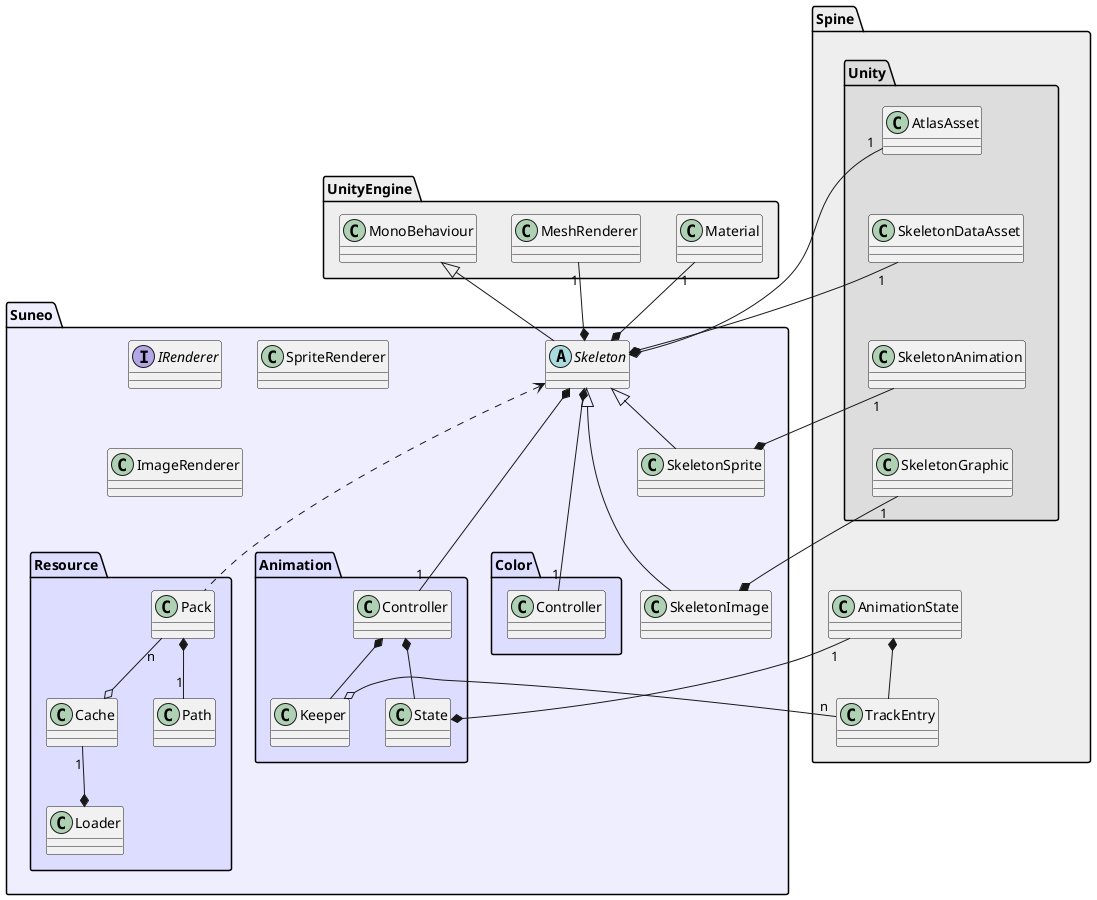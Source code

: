 @startuml

namespace UnityEngine #EEEEEE {
    class MonoBehaviour
    class Material
    class MeshRenderer
}

namespace Spine #EEEEEE {
    class AnimationState
    class TrackEntry

    namespace Unity #DDDDDD {
        class AtlasAsset
        class SkeletonDataAsset
        class SkeletonGraphic
        class SkeletonAnimation

        AtlasAsset -[hidden]- SkeletonDataAsset
        SkeletonDataAsset -[hidden]- SkeletonAnimation
        SkeletonAnimation -[hidden]- SkeletonGraphic
    }

    Spine.Unity    -[hidden]---- AnimationState
    AnimationState *-- TrackEntry    
}

namespace Suneo #EEEEFF {
    abstract class Skeleton
    class SkeletonSprite
    class SkeletonImage

    interface IRenderer
    class SpriteRenderer
    class ImageRenderer

    namespace Resource #DDDDFF {
        class Cache
        class Loader
        class Path
        class Pack
    }

    namespace Animation #DDDDFF {
        class Controller
        class Keeper
        class State
    }

    namespace Color #DDDDFF {
        class Controller
    }
}

UnityEngine.MonoBehaviour <|--   Suneo.Skeleton
UnityEngine.Material      "1" -* Suneo.Skeleton
UnityEngine.MeshRenderer  "1" -* Suneo.Skeleton

Spine.Unity.AtlasAsset        "1" --* Suneo.Skeleton
Spine.Unity.SkeletonDataAsset "1" --* Suneo.Skeleton


Suneo.Skeleton <|-- Suneo.SkeletonSprite
Spine.Unity.SkeletonAnimation "1" --* Suneo.SkeletonSprite

Suneo.Skeleton <|--- Suneo.SkeletonImage
Spine.Unity.SkeletonGraphic "1" --* Suneo.SkeletonImage



Suneo.Skeleton *--- "1" Suneo.Animation.Controller
Suneo.Animation.Controller *-- Suneo.Animation.Keeper
Suneo.Animation.Controller *-- Suneo.Animation.State
Suneo.Animation.State  *- "1" Spine.AnimationState
Suneo.Animation.Keeper o- "n" Spine.TrackEntry

Suneo.Skeleton *--- "1" Suneo.Color.Controller

Suneo.Skeleton <... Suneo.Resource.Pack
Suneo.Resource.Pack  *-- "1" Suneo.Resource.Path
Suneo.Resource.Pack  "n" --o Suneo.Resource.Cache
Suneo.Resource.Cache "1" --* Suneo.Resource.Loader

@enduml
